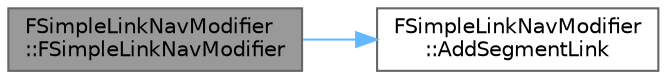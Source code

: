 digraph "FSimpleLinkNavModifier::FSimpleLinkNavModifier"
{
 // INTERACTIVE_SVG=YES
 // LATEX_PDF_SIZE
  bgcolor="transparent";
  edge [fontname=Helvetica,fontsize=10,labelfontname=Helvetica,labelfontsize=10];
  node [fontname=Helvetica,fontsize=10,shape=box,height=0.2,width=0.4];
  rankdir="LR";
  Node1 [id="Node000001",label="FSimpleLinkNavModifier\l::FSimpleLinkNavModifier",height=0.2,width=0.4,color="gray40", fillcolor="grey60", style="filled", fontcolor="black",tooltip=" "];
  Node1 -> Node2 [id="edge1_Node000001_Node000002",color="steelblue1",style="solid",tooltip=" "];
  Node2 [id="Node000002",label="FSimpleLinkNavModifier\l::AddSegmentLink",height=0.2,width=0.4,color="grey40", fillcolor="white", style="filled",URL="$db/d28/structFSimpleLinkNavModifier.html#a93a748ac11d59abee9a0936890672247",tooltip=" "];
}
